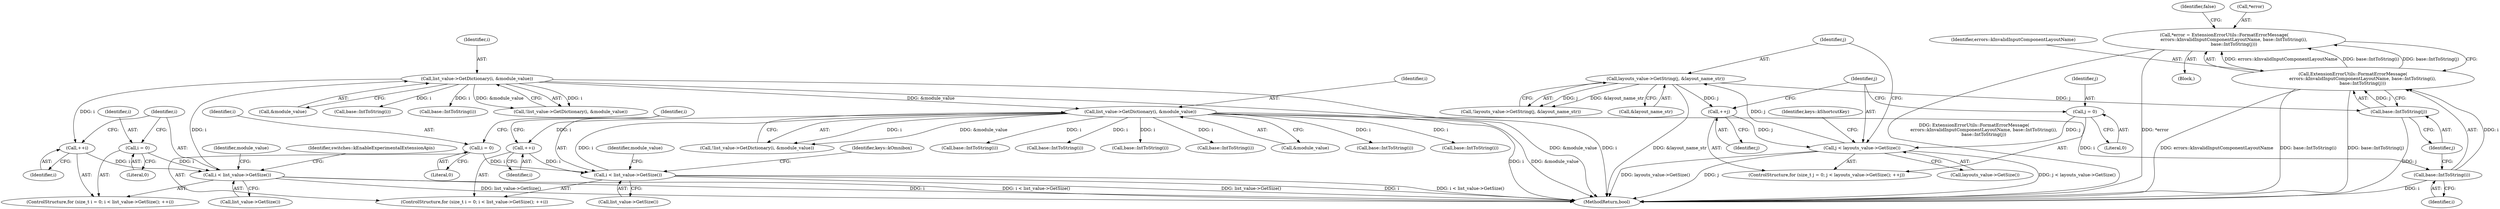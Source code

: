 digraph "0_Chrome_c63f2b7fe4fe2977f858a8e36d5f48db17eff2e7_30@pointer" {
"1001881" [label="(Call,*error = ExtensionErrorUtils::FormatErrorMessage(\n              errors::kInvalidInputComponentLayoutName, base::IntToString(i),\n              base::IntToString(j)))"];
"1001884" [label="(Call,ExtensionErrorUtils::FormatErrorMessage(\n              errors::kInvalidInputComponentLayoutName, base::IntToString(i),\n              base::IntToString(j)))"];
"1001886" [label="(Call,base::IntToString(i))"];
"1001736" [label="(Call,list_value->GetDictionary(i, &module_value))"];
"1001701" [label="(Call,i < list_value->GetSize())"];
"1001698" [label="(Call,i = 0)"];
"1001704" [label="(Call,++i)"];
"1000876" [label="(Call,list_value->GetDictionary(i, &module_value))"];
"1000862" [label="(Call,i < list_value->GetSize())"];
"1000865" [label="(Call,++i)"];
"1000859" [label="(Call,i = 0)"];
"1001888" [label="(Call,base::IntToString(j))"];
"1001876" [label="(Call,layouts_value->GetString(j, &layout_name_str))"];
"1001867" [label="(Call,j < layouts_value->GetSize())"];
"1001864" [label="(Call,j = 0)"];
"1001870" [label="(Call,++j)"];
"1001696" [label="(ControlStructure,for (size_t i = 0; i < list_value->GetSize(); ++i))"];
"1001886" [label="(Call,base::IntToString(i))"];
"1001701" [label="(Call,i < list_value->GetSize())"];
"1000863" [label="(Identifier,i)"];
"1001877" [label="(Identifier,j)"];
"1001881" [label="(Call,*error = ExtensionErrorUtils::FormatErrorMessage(\n              errors::kInvalidInputComponentLayoutName, base::IntToString(i),\n              base::IntToString(j)))"];
"1001914" [label="(Call,base::IntToString(i))"];
"1001870" [label="(Call,++j)"];
"1000859" [label="(Call,i = 0)"];
"1001878" [label="(Call,&layout_name_str)"];
"1002016" [label="(Identifier,keys::kOmnibox)"];
"1001738" [label="(Call,&module_value)"];
"1001735" [label="(Call,!list_value->GetDictionary(i, &module_value))"];
"1000866" [label="(Identifier,i)"];
"1001737" [label="(Identifier,i)"];
"1001884" [label="(Call,ExtensionErrorUtils::FormatErrorMessage(\n              errors::kInvalidInputComponentLayoutName, base::IntToString(i),\n              base::IntToString(j)))"];
"1000860" [label="(Identifier,i)"];
"1001871" [label="(Identifier,j)"];
"1001880" [label="(Block,)"];
"1001709" [label="(Identifier,module_value)"];
"1000878" [label="(Call,&module_value)"];
"1001885" [label="(Identifier,errors::kInvalidInputComponentLayoutName)"];
"1001869" [label="(Call,layouts_value->GetSize())"];
"1001703" [label="(Call,list_value->GetSize())"];
"1000876" [label="(Call,list_value->GetDictionary(i, &module_value))"];
"1001876" [label="(Call,layouts_value->GetString(j, &layout_name_str))"];
"1001896" [label="(Identifier,keys::kShortcutKey)"];
"1000935" [label="(Identifier,switches::kEnableExperimentalExtensionApis)"];
"1001866" [label="(Literal,0)"];
"1001700" [label="(Literal,0)"];
"1001888" [label="(Call,base::IntToString(j))"];
"1000861" [label="(Literal,0)"];
"1000862" [label="(Call,i < list_value->GetSize())"];
"1001875" [label="(Call,!layouts_value->GetString(j, &layout_name_str))"];
"1000865" [label="(Call,++i)"];
"1001867" [label="(Call,j < layouts_value->GetSize())"];
"1001862" [label="(ControlStructure,for (size_t j = 0; j < layouts_value->GetSize(); ++j))"];
"1001705" [label="(Identifier,i)"];
"1001794" [label="(Call,base::IntToString(i))"];
"1001698" [label="(Call,i = 0)"];
"1001702" [label="(Identifier,i)"];
"1000899" [label="(Call,base::IntToString(i))"];
"1000857" [label="(ControlStructure,for (size_t i = 0; i < list_value->GetSize(); ++i))"];
"1001891" [label="(Identifier,false)"];
"1001865" [label="(Identifier,j)"];
"1001868" [label="(Identifier,j)"];
"1001887" [label="(Identifier,i)"];
"1001759" [label="(Call,base::IntToString(i))"];
"1000877" [label="(Identifier,i)"];
"1000864" [label="(Call,list_value->GetSize())"];
"1001805" [label="(Call,base::IntToString(i))"];
"1001699" [label="(Identifier,i)"];
"1001864" [label="(Call,j = 0)"];
"1001882" [label="(Call,*error)"];
"1001704" [label="(Call,++i)"];
"1002448" [label="(MethodReturn,bool)"];
"1000915" [label="(Call,base::IntToString(i))"];
"1001831" [label="(Call,base::IntToString(i))"];
"1000875" [label="(Call,!list_value->GetDictionary(i, &module_value))"];
"1000870" [label="(Identifier,module_value)"];
"1001930" [label="(Call,base::IntToString(i))"];
"1001736" [label="(Call,list_value->GetDictionary(i, &module_value))"];
"1001889" [label="(Identifier,j)"];
"1001881" -> "1001880"  [label="AST: "];
"1001881" -> "1001884"  [label="CFG: "];
"1001882" -> "1001881"  [label="AST: "];
"1001884" -> "1001881"  [label="AST: "];
"1001891" -> "1001881"  [label="CFG: "];
"1001881" -> "1002448"  [label="DDG: ExtensionErrorUtils::FormatErrorMessage(\n              errors::kInvalidInputComponentLayoutName, base::IntToString(i),\n              base::IntToString(j))"];
"1001881" -> "1002448"  [label="DDG: *error"];
"1001884" -> "1001881"  [label="DDG: errors::kInvalidInputComponentLayoutName"];
"1001884" -> "1001881"  [label="DDG: base::IntToString(i)"];
"1001884" -> "1001881"  [label="DDG: base::IntToString(j)"];
"1001884" -> "1001888"  [label="CFG: "];
"1001885" -> "1001884"  [label="AST: "];
"1001886" -> "1001884"  [label="AST: "];
"1001888" -> "1001884"  [label="AST: "];
"1001884" -> "1002448"  [label="DDG: base::IntToString(j)"];
"1001884" -> "1002448"  [label="DDG: errors::kInvalidInputComponentLayoutName"];
"1001884" -> "1002448"  [label="DDG: base::IntToString(i)"];
"1001886" -> "1001884"  [label="DDG: i"];
"1001888" -> "1001884"  [label="DDG: j"];
"1001886" -> "1001887"  [label="CFG: "];
"1001887" -> "1001886"  [label="AST: "];
"1001889" -> "1001886"  [label="CFG: "];
"1001886" -> "1002448"  [label="DDG: i"];
"1001736" -> "1001886"  [label="DDG: i"];
"1001736" -> "1001735"  [label="AST: "];
"1001736" -> "1001738"  [label="CFG: "];
"1001737" -> "1001736"  [label="AST: "];
"1001738" -> "1001736"  [label="AST: "];
"1001735" -> "1001736"  [label="CFG: "];
"1001736" -> "1002448"  [label="DDG: i"];
"1001736" -> "1002448"  [label="DDG: &module_value"];
"1001736" -> "1001704"  [label="DDG: i"];
"1001736" -> "1001735"  [label="DDG: i"];
"1001736" -> "1001735"  [label="DDG: &module_value"];
"1001701" -> "1001736"  [label="DDG: i"];
"1000876" -> "1001736"  [label="DDG: &module_value"];
"1001736" -> "1001759"  [label="DDG: i"];
"1001736" -> "1001794"  [label="DDG: i"];
"1001736" -> "1001805"  [label="DDG: i"];
"1001736" -> "1001831"  [label="DDG: i"];
"1001736" -> "1001914"  [label="DDG: i"];
"1001736" -> "1001930"  [label="DDG: i"];
"1001701" -> "1001696"  [label="AST: "];
"1001701" -> "1001703"  [label="CFG: "];
"1001702" -> "1001701"  [label="AST: "];
"1001703" -> "1001701"  [label="AST: "];
"1001709" -> "1001701"  [label="CFG: "];
"1002016" -> "1001701"  [label="CFG: "];
"1001701" -> "1002448"  [label="DDG: i"];
"1001701" -> "1002448"  [label="DDG: i < list_value->GetSize()"];
"1001701" -> "1002448"  [label="DDG: list_value->GetSize()"];
"1001698" -> "1001701"  [label="DDG: i"];
"1001704" -> "1001701"  [label="DDG: i"];
"1001698" -> "1001696"  [label="AST: "];
"1001698" -> "1001700"  [label="CFG: "];
"1001699" -> "1001698"  [label="AST: "];
"1001700" -> "1001698"  [label="AST: "];
"1001702" -> "1001698"  [label="CFG: "];
"1001704" -> "1001696"  [label="AST: "];
"1001704" -> "1001705"  [label="CFG: "];
"1001705" -> "1001704"  [label="AST: "];
"1001702" -> "1001704"  [label="CFG: "];
"1000876" -> "1000875"  [label="AST: "];
"1000876" -> "1000878"  [label="CFG: "];
"1000877" -> "1000876"  [label="AST: "];
"1000878" -> "1000876"  [label="AST: "];
"1000875" -> "1000876"  [label="CFG: "];
"1000876" -> "1002448"  [label="DDG: &module_value"];
"1000876" -> "1002448"  [label="DDG: i"];
"1000876" -> "1000865"  [label="DDG: i"];
"1000876" -> "1000875"  [label="DDG: i"];
"1000876" -> "1000875"  [label="DDG: &module_value"];
"1000862" -> "1000876"  [label="DDG: i"];
"1000876" -> "1000899"  [label="DDG: i"];
"1000876" -> "1000915"  [label="DDG: i"];
"1000862" -> "1000857"  [label="AST: "];
"1000862" -> "1000864"  [label="CFG: "];
"1000863" -> "1000862"  [label="AST: "];
"1000864" -> "1000862"  [label="AST: "];
"1000870" -> "1000862"  [label="CFG: "];
"1000935" -> "1000862"  [label="CFG: "];
"1000862" -> "1002448"  [label="DDG: list_value->GetSize()"];
"1000862" -> "1002448"  [label="DDG: i"];
"1000862" -> "1002448"  [label="DDG: i < list_value->GetSize()"];
"1000865" -> "1000862"  [label="DDG: i"];
"1000859" -> "1000862"  [label="DDG: i"];
"1000865" -> "1000857"  [label="AST: "];
"1000865" -> "1000866"  [label="CFG: "];
"1000866" -> "1000865"  [label="AST: "];
"1000863" -> "1000865"  [label="CFG: "];
"1000859" -> "1000857"  [label="AST: "];
"1000859" -> "1000861"  [label="CFG: "];
"1000860" -> "1000859"  [label="AST: "];
"1000861" -> "1000859"  [label="AST: "];
"1000863" -> "1000859"  [label="CFG: "];
"1001888" -> "1001889"  [label="CFG: "];
"1001889" -> "1001888"  [label="AST: "];
"1001888" -> "1002448"  [label="DDG: j"];
"1001876" -> "1001888"  [label="DDG: j"];
"1001876" -> "1001875"  [label="AST: "];
"1001876" -> "1001878"  [label="CFG: "];
"1001877" -> "1001876"  [label="AST: "];
"1001878" -> "1001876"  [label="AST: "];
"1001875" -> "1001876"  [label="CFG: "];
"1001876" -> "1002448"  [label="DDG: &layout_name_str"];
"1001876" -> "1001870"  [label="DDG: j"];
"1001876" -> "1001875"  [label="DDG: j"];
"1001876" -> "1001875"  [label="DDG: &layout_name_str"];
"1001867" -> "1001876"  [label="DDG: j"];
"1001867" -> "1001862"  [label="AST: "];
"1001867" -> "1001869"  [label="CFG: "];
"1001868" -> "1001867"  [label="AST: "];
"1001869" -> "1001867"  [label="AST: "];
"1001877" -> "1001867"  [label="CFG: "];
"1001896" -> "1001867"  [label="CFG: "];
"1001867" -> "1002448"  [label="DDG: j"];
"1001867" -> "1002448"  [label="DDG: j < layouts_value->GetSize()"];
"1001867" -> "1002448"  [label="DDG: layouts_value->GetSize()"];
"1001864" -> "1001867"  [label="DDG: j"];
"1001870" -> "1001867"  [label="DDG: j"];
"1001864" -> "1001862"  [label="AST: "];
"1001864" -> "1001866"  [label="CFG: "];
"1001865" -> "1001864"  [label="AST: "];
"1001866" -> "1001864"  [label="AST: "];
"1001868" -> "1001864"  [label="CFG: "];
"1001870" -> "1001862"  [label="AST: "];
"1001870" -> "1001871"  [label="CFG: "];
"1001871" -> "1001870"  [label="AST: "];
"1001868" -> "1001870"  [label="CFG: "];
}
